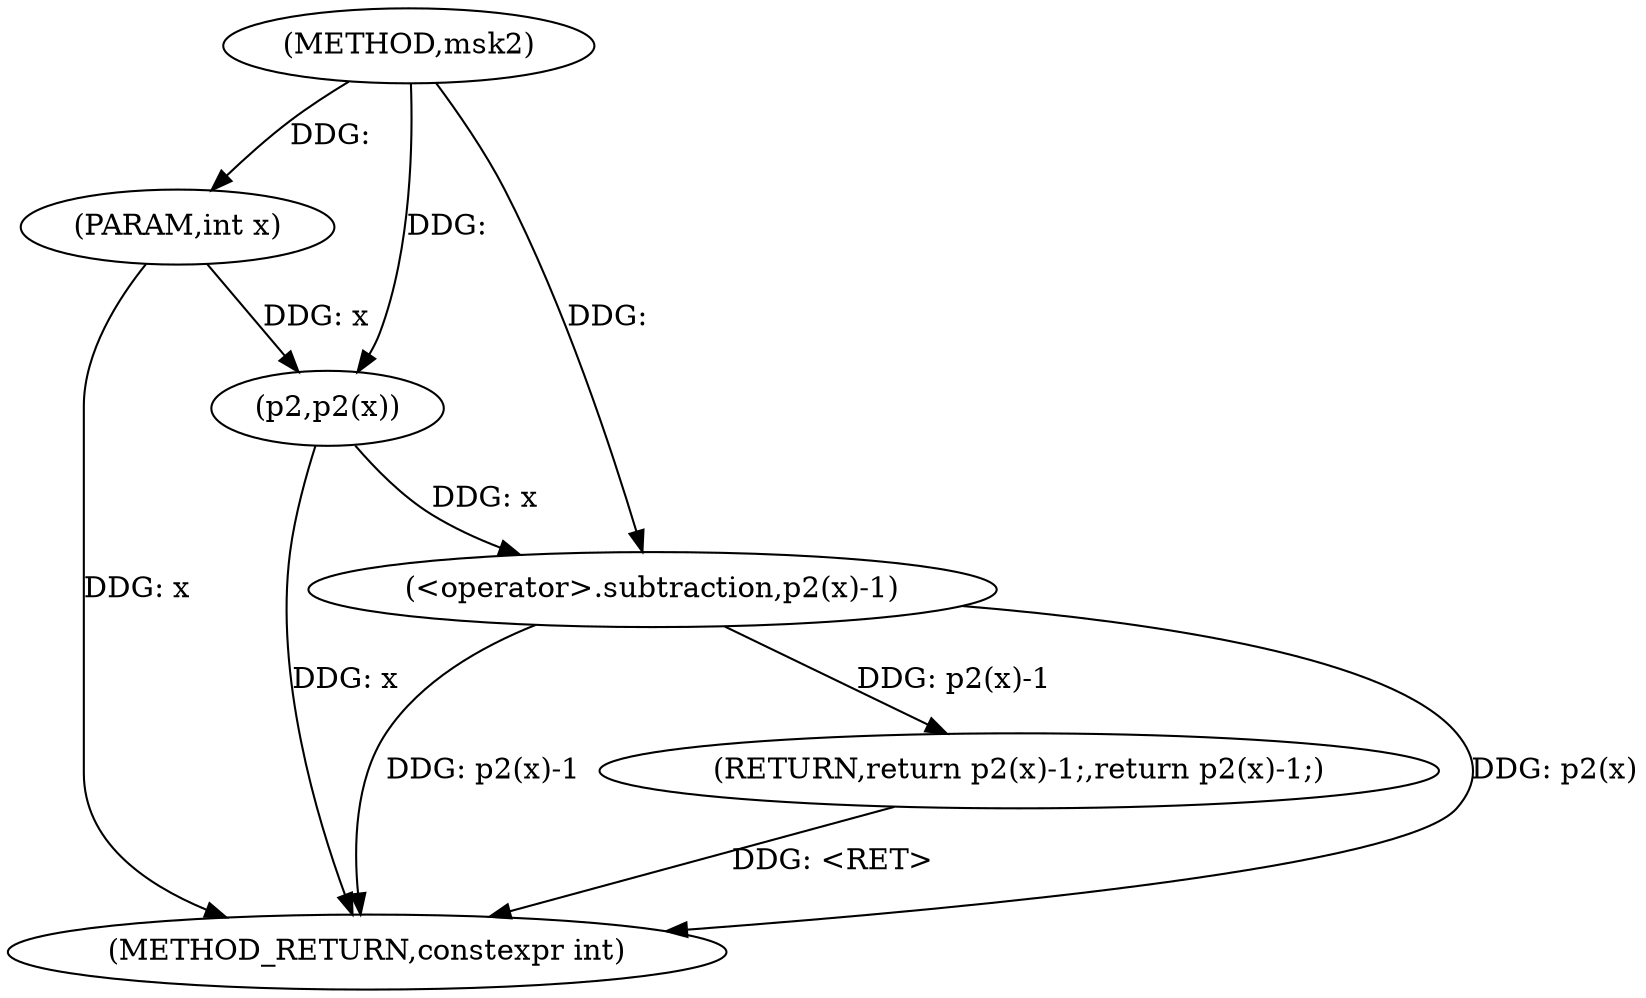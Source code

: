 digraph "msk2" {  
"1000214" [label = "(METHOD,msk2)" ]
"1000222" [label = "(METHOD_RETURN,constexpr int)" ]
"1000215" [label = "(PARAM,int x)" ]
"1000217" [label = "(RETURN,return p2(x)-1;,return p2(x)-1;)" ]
"1000218" [label = "(<operator>.subtraction,p2(x)-1)" ]
"1000219" [label = "(p2,p2(x))" ]
  "1000217" -> "1000222"  [ label = "DDG: <RET>"] 
  "1000215" -> "1000222"  [ label = "DDG: x"] 
  "1000219" -> "1000222"  [ label = "DDG: x"] 
  "1000218" -> "1000222"  [ label = "DDG: p2(x)"] 
  "1000218" -> "1000222"  [ label = "DDG: p2(x)-1"] 
  "1000214" -> "1000215"  [ label = "DDG: "] 
  "1000218" -> "1000217"  [ label = "DDG: p2(x)-1"] 
  "1000219" -> "1000218"  [ label = "DDG: x"] 
  "1000214" -> "1000218"  [ label = "DDG: "] 
  "1000215" -> "1000219"  [ label = "DDG: x"] 
  "1000214" -> "1000219"  [ label = "DDG: "] 
}
